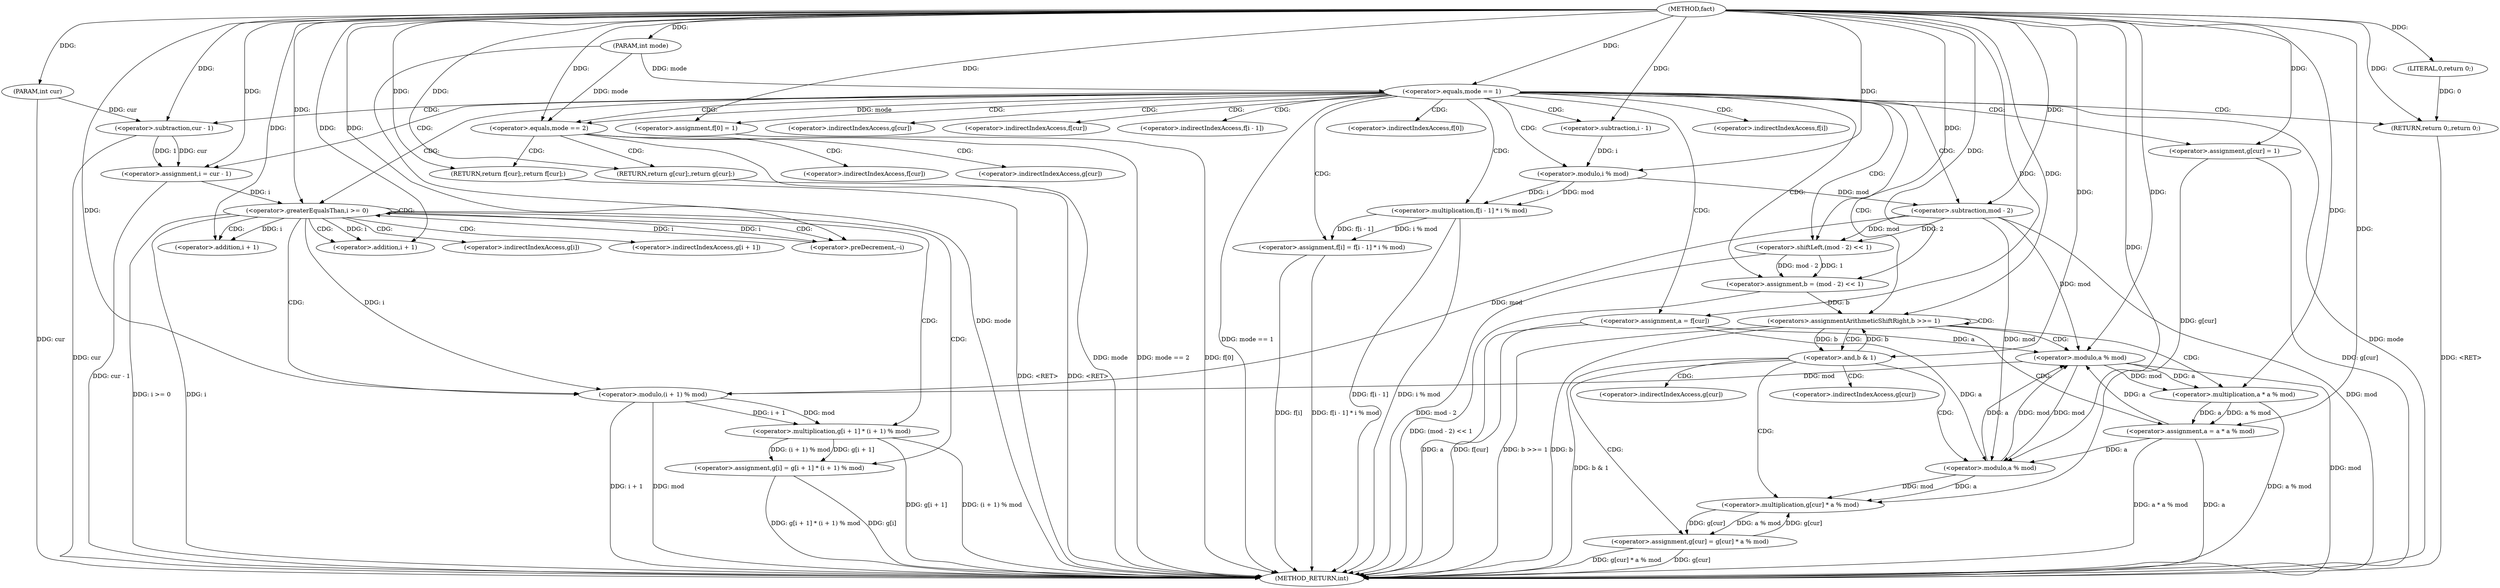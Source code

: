 digraph "fact" {  
"1000145" [label = "(METHOD,fact)" ]
"1000263" [label = "(METHOD_RETURN,int)" ]
"1000146" [label = "(PARAM,int cur)" ]
"1000147" [label = "(PARAM,int mode)" ]
"1000152" [label = "(<operator>.equals,mode == 1)" ]
"1000156" [label = "(<operator>.assignment,f[0] = 1)" ]
"1000161" [label = "(<operator>.assignment,f[i] = f[i - 1] * i % mod)" ]
"1000174" [label = "(<operator>.assignment,g[cur] = 1)" ]
"1000180" [label = "(<operator>.assignment,a = f[cur])" ]
"1000186" [label = "(<operator>.assignment,b = (mod - 2) << 1)" ]
"1000247" [label = "(RETURN,return 0;,return 0;)" ]
"1000194" [label = "(<operators>.assignmentArithmeticShiftRight,b >>= 1)" ]
"1000222" [label = "(<operator>.assignment,i = cur - 1)" ]
"1000227" [label = "(<operator>.greaterEqualsThan,i >= 0)" ]
"1000230" [label = "(<operator>.preDecrement,--i)" ]
"1000232" [label = "(<operator>.assignment,g[i] = g[i + 1] * (i + 1) % mod)" ]
"1000248" [label = "(LITERAL,0,return 0;)" ]
"1000251" [label = "(<operator>.equals,mode == 2)" ]
"1000254" [label = "(RETURN,return f[cur];,return f[cur];)" ]
"1000165" [label = "(<operator>.multiplication,f[i - 1] * i % mod)" ]
"1000188" [label = "(<operator>.shiftLeft,(mod - 2) << 1)" ]
"1000213" [label = "(<operator>.assignment,a = a * a % mod)" ]
"1000259" [label = "(RETURN,return g[cur];,return g[cur];)" ]
"1000171" [label = "(<operator>.modulo,i % mod)" ]
"1000189" [label = "(<operator>.subtraction,mod - 2)" ]
"1000199" [label = "(<operator>.and,b & 1)" ]
"1000202" [label = "(<operator>.assignment,g[cur] = g[cur] * a % mod)" ]
"1000224" [label = "(<operator>.subtraction,cur - 1)" ]
"1000236" [label = "(<operator>.multiplication,g[i + 1] * (i + 1) % mod)" ]
"1000168" [label = "(<operator>.subtraction,i - 1)" ]
"1000215" [label = "(<operator>.multiplication,a * a % mod)" ]
"1000242" [label = "(<operator>.modulo,(i + 1) % mod)" ]
"1000206" [label = "(<operator>.multiplication,g[cur] * a % mod)" ]
"1000217" [label = "(<operator>.modulo,a % mod)" ]
"1000239" [label = "(<operator>.addition,i + 1)" ]
"1000243" [label = "(<operator>.addition,i + 1)" ]
"1000210" [label = "(<operator>.modulo,a % mod)" ]
"1000157" [label = "(<operator>.indirectIndexAccess,f[0])" ]
"1000162" [label = "(<operator>.indirectIndexAccess,f[i])" ]
"1000175" [label = "(<operator>.indirectIndexAccess,g[cur])" ]
"1000182" [label = "(<operator>.indirectIndexAccess,f[cur])" ]
"1000166" [label = "(<operator>.indirectIndexAccess,f[i - 1])" ]
"1000233" [label = "(<operator>.indirectIndexAccess,g[i])" ]
"1000255" [label = "(<operator>.indirectIndexAccess,f[cur])" ]
"1000237" [label = "(<operator>.indirectIndexAccess,g[i + 1])" ]
"1000260" [label = "(<operator>.indirectIndexAccess,g[cur])" ]
"1000203" [label = "(<operator>.indirectIndexAccess,g[cur])" ]
"1000207" [label = "(<operator>.indirectIndexAccess,g[cur])" ]
  "1000259" -> "1000263"  [ label = "DDG: <RET>"] 
  "1000247" -> "1000263"  [ label = "DDG: <RET>"] 
  "1000254" -> "1000263"  [ label = "DDG: <RET>"] 
  "1000146" -> "1000263"  [ label = "DDG: cur"] 
  "1000147" -> "1000263"  [ label = "DDG: mode"] 
  "1000152" -> "1000263"  [ label = "DDG: mode"] 
  "1000152" -> "1000263"  [ label = "DDG: mode == 1"] 
  "1000251" -> "1000263"  [ label = "DDG: mode"] 
  "1000251" -> "1000263"  [ label = "DDG: mode == 2"] 
  "1000156" -> "1000263"  [ label = "DDG: f[0]"] 
  "1000161" -> "1000263"  [ label = "DDG: f[i]"] 
  "1000165" -> "1000263"  [ label = "DDG: f[i - 1]"] 
  "1000165" -> "1000263"  [ label = "DDG: i % mod"] 
  "1000161" -> "1000263"  [ label = "DDG: f[i - 1] * i % mod"] 
  "1000174" -> "1000263"  [ label = "DDG: g[cur]"] 
  "1000180" -> "1000263"  [ label = "DDG: a"] 
  "1000180" -> "1000263"  [ label = "DDG: f[cur]"] 
  "1000189" -> "1000263"  [ label = "DDG: mod"] 
  "1000188" -> "1000263"  [ label = "DDG: mod - 2"] 
  "1000186" -> "1000263"  [ label = "DDG: (mod - 2) << 1"] 
  "1000194" -> "1000263"  [ label = "DDG: b"] 
  "1000194" -> "1000263"  [ label = "DDG: b >>= 1"] 
  "1000224" -> "1000263"  [ label = "DDG: cur"] 
  "1000222" -> "1000263"  [ label = "DDG: cur - 1"] 
  "1000227" -> "1000263"  [ label = "DDG: i"] 
  "1000227" -> "1000263"  [ label = "DDG: i >= 0"] 
  "1000232" -> "1000263"  [ label = "DDG: g[i]"] 
  "1000236" -> "1000263"  [ label = "DDG: g[i + 1]"] 
  "1000242" -> "1000263"  [ label = "DDG: i + 1"] 
  "1000242" -> "1000263"  [ label = "DDG: mod"] 
  "1000236" -> "1000263"  [ label = "DDG: (i + 1) % mod"] 
  "1000232" -> "1000263"  [ label = "DDG: g[i + 1] * (i + 1) % mod"] 
  "1000199" -> "1000263"  [ label = "DDG: b & 1"] 
  "1000202" -> "1000263"  [ label = "DDG: g[cur]"] 
  "1000202" -> "1000263"  [ label = "DDG: g[cur] * a % mod"] 
  "1000213" -> "1000263"  [ label = "DDG: a"] 
  "1000217" -> "1000263"  [ label = "DDG: mod"] 
  "1000215" -> "1000263"  [ label = "DDG: a % mod"] 
  "1000213" -> "1000263"  [ label = "DDG: a * a % mod"] 
  "1000145" -> "1000146"  [ label = "DDG: "] 
  "1000145" -> "1000147"  [ label = "DDG: "] 
  "1000147" -> "1000152"  [ label = "DDG: mode"] 
  "1000145" -> "1000152"  [ label = "DDG: "] 
  "1000145" -> "1000156"  [ label = "DDG: "] 
  "1000165" -> "1000161"  [ label = "DDG: i % mod"] 
  "1000165" -> "1000161"  [ label = "DDG: f[i - 1]"] 
  "1000145" -> "1000174"  [ label = "DDG: "] 
  "1000188" -> "1000186"  [ label = "DDG: 1"] 
  "1000188" -> "1000186"  [ label = "DDG: mod - 2"] 
  "1000248" -> "1000247"  [ label = "DDG: 0"] 
  "1000145" -> "1000247"  [ label = "DDG: "] 
  "1000145" -> "1000180"  [ label = "DDG: "] 
  "1000145" -> "1000186"  [ label = "DDG: "] 
  "1000224" -> "1000222"  [ label = "DDG: 1"] 
  "1000224" -> "1000222"  [ label = "DDG: cur"] 
  "1000236" -> "1000232"  [ label = "DDG: (i + 1) % mod"] 
  "1000236" -> "1000232"  [ label = "DDG: g[i + 1]"] 
  "1000145" -> "1000248"  [ label = "DDG: "] 
  "1000145" -> "1000254"  [ label = "DDG: "] 
  "1000171" -> "1000165"  [ label = "DDG: i"] 
  "1000171" -> "1000165"  [ label = "DDG: mod"] 
  "1000189" -> "1000188"  [ label = "DDG: 2"] 
  "1000189" -> "1000188"  [ label = "DDG: mod"] 
  "1000145" -> "1000188"  [ label = "DDG: "] 
  "1000186" -> "1000194"  [ label = "DDG: b"] 
  "1000199" -> "1000194"  [ label = "DDG: b"] 
  "1000145" -> "1000194"  [ label = "DDG: "] 
  "1000215" -> "1000213"  [ label = "DDG: a"] 
  "1000215" -> "1000213"  [ label = "DDG: a % mod"] 
  "1000145" -> "1000222"  [ label = "DDG: "] 
  "1000222" -> "1000227"  [ label = "DDG: i"] 
  "1000230" -> "1000227"  [ label = "DDG: i"] 
  "1000145" -> "1000227"  [ label = "DDG: "] 
  "1000145" -> "1000230"  [ label = "DDG: "] 
  "1000227" -> "1000230"  [ label = "DDG: i"] 
  "1000152" -> "1000251"  [ label = "DDG: mode"] 
  "1000147" -> "1000251"  [ label = "DDG: mode"] 
  "1000145" -> "1000251"  [ label = "DDG: "] 
  "1000145" -> "1000259"  [ label = "DDG: "] 
  "1000168" -> "1000171"  [ label = "DDG: i"] 
  "1000145" -> "1000171"  [ label = "DDG: "] 
  "1000171" -> "1000189"  [ label = "DDG: mod"] 
  "1000145" -> "1000189"  [ label = "DDG: "] 
  "1000206" -> "1000202"  [ label = "DDG: a % mod"] 
  "1000206" -> "1000202"  [ label = "DDG: g[cur]"] 
  "1000145" -> "1000213"  [ label = "DDG: "] 
  "1000146" -> "1000224"  [ label = "DDG: cur"] 
  "1000145" -> "1000224"  [ label = "DDG: "] 
  "1000242" -> "1000236"  [ label = "DDG: i + 1"] 
  "1000242" -> "1000236"  [ label = "DDG: mod"] 
  "1000145" -> "1000168"  [ label = "DDG: "] 
  "1000194" -> "1000199"  [ label = "DDG: b"] 
  "1000145" -> "1000199"  [ label = "DDG: "] 
  "1000217" -> "1000215"  [ label = "DDG: a"] 
  "1000145" -> "1000215"  [ label = "DDG: "] 
  "1000217" -> "1000215"  [ label = "DDG: mod"] 
  "1000145" -> "1000242"  [ label = "DDG: "] 
  "1000227" -> "1000242"  [ label = "DDG: i"] 
  "1000189" -> "1000242"  [ label = "DDG: mod"] 
  "1000217" -> "1000242"  [ label = "DDG: mod"] 
  "1000174" -> "1000206"  [ label = "DDG: g[cur]"] 
  "1000202" -> "1000206"  [ label = "DDG: g[cur]"] 
  "1000210" -> "1000206"  [ label = "DDG: mod"] 
  "1000210" -> "1000206"  [ label = "DDG: a"] 
  "1000180" -> "1000217"  [ label = "DDG: a"] 
  "1000210" -> "1000217"  [ label = "DDG: a"] 
  "1000213" -> "1000217"  [ label = "DDG: a"] 
  "1000145" -> "1000217"  [ label = "DDG: "] 
  "1000189" -> "1000217"  [ label = "DDG: mod"] 
  "1000210" -> "1000217"  [ label = "DDG: mod"] 
  "1000227" -> "1000239"  [ label = "DDG: i"] 
  "1000145" -> "1000239"  [ label = "DDG: "] 
  "1000145" -> "1000243"  [ label = "DDG: "] 
  "1000227" -> "1000243"  [ label = "DDG: i"] 
  "1000180" -> "1000210"  [ label = "DDG: a"] 
  "1000213" -> "1000210"  [ label = "DDG: a"] 
  "1000145" -> "1000210"  [ label = "DDG: "] 
  "1000189" -> "1000210"  [ label = "DDG: mod"] 
  "1000217" -> "1000210"  [ label = "DDG: mod"] 
  "1000152" -> "1000174"  [ label = "CDG: "] 
  "1000152" -> "1000156"  [ label = "CDG: "] 
  "1000152" -> "1000161"  [ label = "CDG: "] 
  "1000152" -> "1000182"  [ label = "CDG: "] 
  "1000152" -> "1000227"  [ label = "CDG: "] 
  "1000152" -> "1000166"  [ label = "CDG: "] 
  "1000152" -> "1000180"  [ label = "CDG: "] 
  "1000152" -> "1000165"  [ label = "CDG: "] 
  "1000152" -> "1000251"  [ label = "CDG: "] 
  "1000152" -> "1000157"  [ label = "CDG: "] 
  "1000152" -> "1000222"  [ label = "CDG: "] 
  "1000152" -> "1000188"  [ label = "CDG: "] 
  "1000152" -> "1000175"  [ label = "CDG: "] 
  "1000152" -> "1000224"  [ label = "CDG: "] 
  "1000152" -> "1000194"  [ label = "CDG: "] 
  "1000152" -> "1000247"  [ label = "CDG: "] 
  "1000152" -> "1000186"  [ label = "CDG: "] 
  "1000152" -> "1000189"  [ label = "CDG: "] 
  "1000152" -> "1000168"  [ label = "CDG: "] 
  "1000152" -> "1000171"  [ label = "CDG: "] 
  "1000152" -> "1000162"  [ label = "CDG: "] 
  "1000194" -> "1000199"  [ label = "CDG: "] 
  "1000194" -> "1000194"  [ label = "CDG: "] 
  "1000194" -> "1000217"  [ label = "CDG: "] 
  "1000194" -> "1000213"  [ label = "CDG: "] 
  "1000194" -> "1000215"  [ label = "CDG: "] 
  "1000227" -> "1000233"  [ label = "CDG: "] 
  "1000227" -> "1000227"  [ label = "CDG: "] 
  "1000227" -> "1000243"  [ label = "CDG: "] 
  "1000227" -> "1000236"  [ label = "CDG: "] 
  "1000227" -> "1000242"  [ label = "CDG: "] 
  "1000227" -> "1000232"  [ label = "CDG: "] 
  "1000227" -> "1000239"  [ label = "CDG: "] 
  "1000227" -> "1000230"  [ label = "CDG: "] 
  "1000227" -> "1000237"  [ label = "CDG: "] 
  "1000251" -> "1000260"  [ label = "CDG: "] 
  "1000251" -> "1000255"  [ label = "CDG: "] 
  "1000251" -> "1000259"  [ label = "CDG: "] 
  "1000251" -> "1000254"  [ label = "CDG: "] 
  "1000199" -> "1000210"  [ label = "CDG: "] 
  "1000199" -> "1000206"  [ label = "CDG: "] 
  "1000199" -> "1000207"  [ label = "CDG: "] 
  "1000199" -> "1000203"  [ label = "CDG: "] 
  "1000199" -> "1000202"  [ label = "CDG: "] 
}

